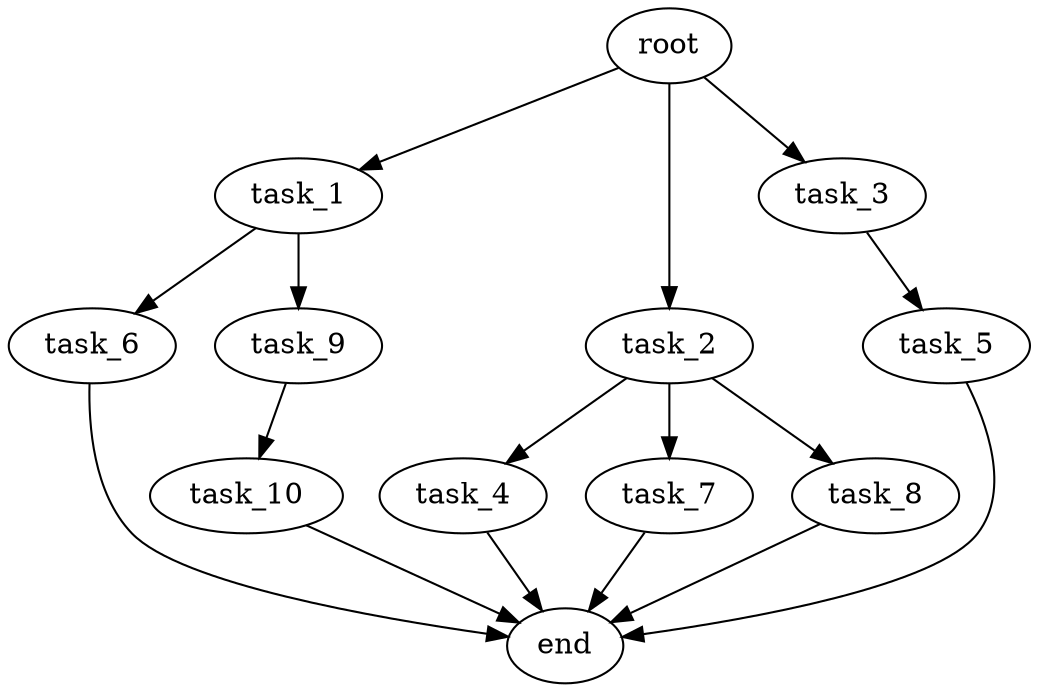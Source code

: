 digraph G {
  root [size="0.000000e+00"];
  task_1 [size="2.496867e+09"];
  task_2 [size="1.135373e+09"];
  task_3 [size="7.357013e+09"];
  task_4 [size="4.990941e+09"];
  task_5 [size="3.870487e+09"];
  task_6 [size="5.617165e+09"];
  task_7 [size="2.618505e+09"];
  task_8 [size="2.603637e+09"];
  task_9 [size="4.463285e+09"];
  task_10 [size="9.963655e+09"];
  end [size="0.000000e+00"];

  root -> task_1 [size="1.000000e-12"];
  root -> task_2 [size="1.000000e-12"];
  root -> task_3 [size="1.000000e-12"];
  task_1 -> task_6 [size="5.617165e+08"];
  task_1 -> task_9 [size="4.463285e+08"];
  task_2 -> task_4 [size="4.990941e+08"];
  task_2 -> task_7 [size="2.618505e+08"];
  task_2 -> task_8 [size="2.603637e+08"];
  task_3 -> task_5 [size="3.870487e+08"];
  task_4 -> end [size="1.000000e-12"];
  task_5 -> end [size="1.000000e-12"];
  task_6 -> end [size="1.000000e-12"];
  task_7 -> end [size="1.000000e-12"];
  task_8 -> end [size="1.000000e-12"];
  task_9 -> task_10 [size="9.963655e+08"];
  task_10 -> end [size="1.000000e-12"];
}
